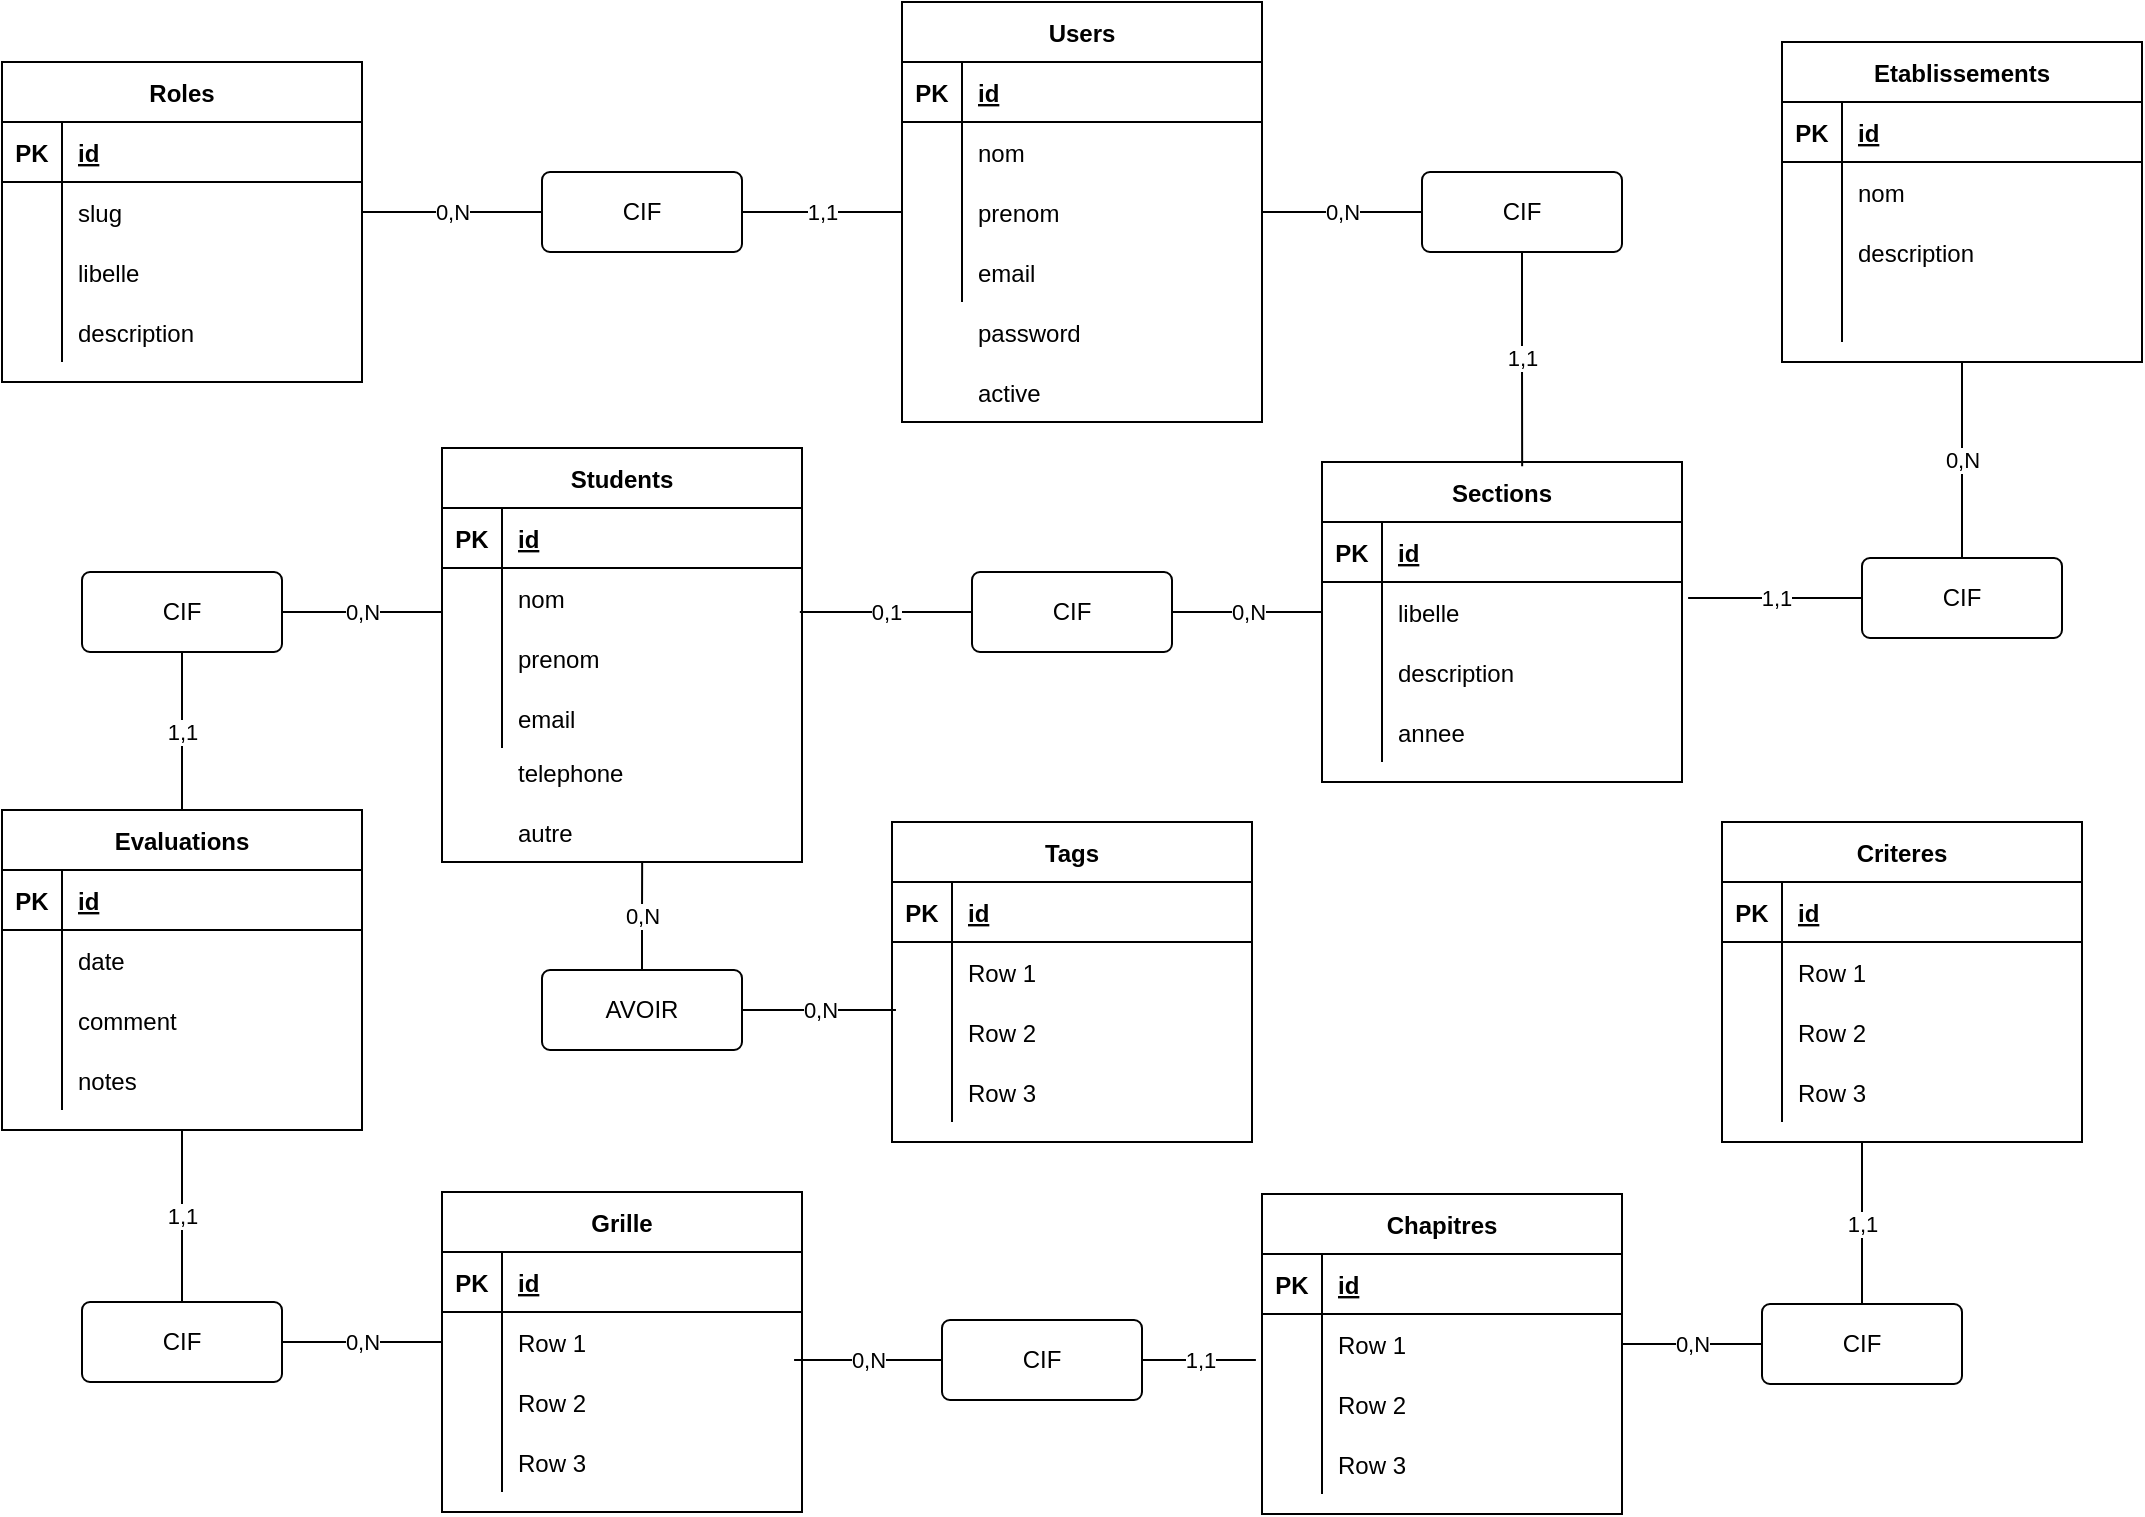 <mxfile version="13.9.9" type="device"><diagram id="VZXlDf0rP4RAofhbPxpR" name="MCD"><mxGraphModel dx="1422" dy="856" grid="1" gridSize="10" guides="1" tooltips="1" connect="1" arrows="1" fold="1" page="1" pageScale="1" pageWidth="1169" pageHeight="827" math="0" shadow="0"><root><mxCell id="0"/><mxCell id="1" parent="0"/><mxCell id="-S5z_x0c9RDS-0AqpOby-1" value="Users" style="shape=table;startSize=30;container=1;collapsible=1;childLayout=tableLayout;fixedRows=1;rowLines=0;fontStyle=1;align=center;resizeLast=1;" parent="1" vertex="1"><mxGeometry x="500" y="10" width="180" height="210" as="geometry"/></mxCell><mxCell id="-S5z_x0c9RDS-0AqpOby-2" value="" style="shape=partialRectangle;collapsible=0;dropTarget=0;pointerEvents=0;fillColor=none;top=0;left=0;bottom=1;right=0;points=[[0,0.5],[1,0.5]];portConstraint=eastwest;" parent="-S5z_x0c9RDS-0AqpOby-1" vertex="1"><mxGeometry y="30" width="180" height="30" as="geometry"/></mxCell><mxCell id="-S5z_x0c9RDS-0AqpOby-3" value="PK" style="shape=partialRectangle;connectable=0;fillColor=none;top=0;left=0;bottom=0;right=0;fontStyle=1;overflow=hidden;" parent="-S5z_x0c9RDS-0AqpOby-2" vertex="1"><mxGeometry width="30" height="30" as="geometry"/></mxCell><mxCell id="-S5z_x0c9RDS-0AqpOby-4" value="id" style="shape=partialRectangle;connectable=0;fillColor=none;top=0;left=0;bottom=0;right=0;align=left;spacingLeft=6;fontStyle=5;overflow=hidden;" parent="-S5z_x0c9RDS-0AqpOby-2" vertex="1"><mxGeometry x="30" width="150" height="30" as="geometry"/></mxCell><mxCell id="-S5z_x0c9RDS-0AqpOby-5" value="" style="shape=partialRectangle;collapsible=0;dropTarget=0;pointerEvents=0;fillColor=none;top=0;left=0;bottom=0;right=0;points=[[0,0.5],[1,0.5]];portConstraint=eastwest;" parent="-S5z_x0c9RDS-0AqpOby-1" vertex="1"><mxGeometry y="60" width="180" height="30" as="geometry"/></mxCell><mxCell id="-S5z_x0c9RDS-0AqpOby-6" value="" style="shape=partialRectangle;connectable=0;fillColor=none;top=0;left=0;bottom=0;right=0;editable=1;overflow=hidden;" parent="-S5z_x0c9RDS-0AqpOby-5" vertex="1"><mxGeometry width="30" height="30" as="geometry"/></mxCell><mxCell id="-S5z_x0c9RDS-0AqpOby-7" value="nom" style="shape=partialRectangle;connectable=0;fillColor=none;top=0;left=0;bottom=0;right=0;align=left;spacingLeft=6;overflow=hidden;" parent="-S5z_x0c9RDS-0AqpOby-5" vertex="1"><mxGeometry x="30" width="150" height="30" as="geometry"/></mxCell><mxCell id="-S5z_x0c9RDS-0AqpOby-8" value="" style="shape=partialRectangle;collapsible=0;dropTarget=0;pointerEvents=0;fillColor=none;top=0;left=0;bottom=0;right=0;points=[[0,0.5],[1,0.5]];portConstraint=eastwest;" parent="-S5z_x0c9RDS-0AqpOby-1" vertex="1"><mxGeometry y="90" width="180" height="30" as="geometry"/></mxCell><mxCell id="-S5z_x0c9RDS-0AqpOby-9" value="" style="shape=partialRectangle;connectable=0;fillColor=none;top=0;left=0;bottom=0;right=0;editable=1;overflow=hidden;" parent="-S5z_x0c9RDS-0AqpOby-8" vertex="1"><mxGeometry width="30" height="30" as="geometry"/></mxCell><mxCell id="-S5z_x0c9RDS-0AqpOby-10" value="prenom" style="shape=partialRectangle;connectable=0;fillColor=none;top=0;left=0;bottom=0;right=0;align=left;spacingLeft=6;overflow=hidden;" parent="-S5z_x0c9RDS-0AqpOby-8" vertex="1"><mxGeometry x="30" width="150" height="30" as="geometry"/></mxCell><mxCell id="-S5z_x0c9RDS-0AqpOby-11" value="" style="shape=partialRectangle;collapsible=0;dropTarget=0;pointerEvents=0;fillColor=none;top=0;left=0;bottom=0;right=0;points=[[0,0.5],[1,0.5]];portConstraint=eastwest;" parent="-S5z_x0c9RDS-0AqpOby-1" vertex="1"><mxGeometry y="120" width="180" height="30" as="geometry"/></mxCell><mxCell id="-S5z_x0c9RDS-0AqpOby-12" value="" style="shape=partialRectangle;connectable=0;fillColor=none;top=0;left=0;bottom=0;right=0;editable=1;overflow=hidden;" parent="-S5z_x0c9RDS-0AqpOby-11" vertex="1"><mxGeometry width="30" height="30" as="geometry"/></mxCell><mxCell id="-S5z_x0c9RDS-0AqpOby-13" value="email" style="shape=partialRectangle;connectable=0;fillColor=none;top=0;left=0;bottom=0;right=0;align=left;spacingLeft=6;overflow=hidden;" parent="-S5z_x0c9RDS-0AqpOby-11" vertex="1"><mxGeometry x="30" width="150" height="30" as="geometry"/></mxCell><mxCell id="-S5z_x0c9RDS-0AqpOby-14" value="" style="shape=partialRectangle;collapsible=0;dropTarget=0;pointerEvents=0;fillColor=none;top=0;left=0;bottom=0;right=0;points=[[0,0.5],[1,0.5]];portConstraint=eastwest;" parent="1" vertex="1"><mxGeometry x="500" y="160" width="180" height="30" as="geometry"/></mxCell><mxCell id="-S5z_x0c9RDS-0AqpOby-15" value="" style="shape=partialRectangle;connectable=0;fillColor=none;top=0;left=0;bottom=0;right=0;editable=1;overflow=hidden;" parent="-S5z_x0c9RDS-0AqpOby-14" vertex="1"><mxGeometry width="30" height="30" as="geometry"/></mxCell><mxCell id="-S5z_x0c9RDS-0AqpOby-16" value="password" style="shape=partialRectangle;connectable=0;fillColor=none;top=0;left=0;bottom=0;right=0;align=left;spacingLeft=6;overflow=hidden;" parent="-S5z_x0c9RDS-0AqpOby-14" vertex="1"><mxGeometry x="30" width="150" height="30" as="geometry"/></mxCell><mxCell id="-S5z_x0c9RDS-0AqpOby-17" value="" style="shape=partialRectangle;collapsible=0;dropTarget=0;pointerEvents=0;fillColor=none;top=0;left=0;bottom=0;right=0;points=[[0,0.5],[1,0.5]];portConstraint=eastwest;" parent="1" vertex="1"><mxGeometry x="500" y="190" width="180" height="30" as="geometry"/></mxCell><mxCell id="-S5z_x0c9RDS-0AqpOby-18" value="" style="shape=partialRectangle;connectable=0;fillColor=none;top=0;left=0;bottom=0;right=0;editable=1;overflow=hidden;" parent="-S5z_x0c9RDS-0AqpOby-17" vertex="1"><mxGeometry width="30" height="30" as="geometry"/></mxCell><mxCell id="-S5z_x0c9RDS-0AqpOby-19" value="active" style="shape=partialRectangle;connectable=0;fillColor=none;top=0;left=0;bottom=0;right=0;align=left;spacingLeft=6;overflow=hidden;" parent="-S5z_x0c9RDS-0AqpOby-17" vertex="1"><mxGeometry x="30" width="150" height="30" as="geometry"/></mxCell><mxCell id="-S5z_x0c9RDS-0AqpOby-20" value="Roles" style="shape=table;startSize=30;container=1;collapsible=1;childLayout=tableLayout;fixedRows=1;rowLines=0;fontStyle=1;align=center;resizeLast=1;" parent="1" vertex="1"><mxGeometry x="50" y="40" width="180" height="160" as="geometry"/></mxCell><mxCell id="-S5z_x0c9RDS-0AqpOby-21" value="" style="shape=partialRectangle;collapsible=0;dropTarget=0;pointerEvents=0;fillColor=none;top=0;left=0;bottom=1;right=0;points=[[0,0.5],[1,0.5]];portConstraint=eastwest;" parent="-S5z_x0c9RDS-0AqpOby-20" vertex="1"><mxGeometry y="30" width="180" height="30" as="geometry"/></mxCell><mxCell id="-S5z_x0c9RDS-0AqpOby-22" value="PK" style="shape=partialRectangle;connectable=0;fillColor=none;top=0;left=0;bottom=0;right=0;fontStyle=1;overflow=hidden;" parent="-S5z_x0c9RDS-0AqpOby-21" vertex="1"><mxGeometry width="30" height="30" as="geometry"/></mxCell><mxCell id="-S5z_x0c9RDS-0AqpOby-23" value="id" style="shape=partialRectangle;connectable=0;fillColor=none;top=0;left=0;bottom=0;right=0;align=left;spacingLeft=6;fontStyle=5;overflow=hidden;" parent="-S5z_x0c9RDS-0AqpOby-21" vertex="1"><mxGeometry x="30" width="150" height="30" as="geometry"/></mxCell><mxCell id="-S5z_x0c9RDS-0AqpOby-24" value="" style="shape=partialRectangle;collapsible=0;dropTarget=0;pointerEvents=0;fillColor=none;top=0;left=0;bottom=0;right=0;points=[[0,0.5],[1,0.5]];portConstraint=eastwest;" parent="-S5z_x0c9RDS-0AqpOby-20" vertex="1"><mxGeometry y="60" width="180" height="30" as="geometry"/></mxCell><mxCell id="-S5z_x0c9RDS-0AqpOby-25" value="" style="shape=partialRectangle;connectable=0;fillColor=none;top=0;left=0;bottom=0;right=0;editable=1;overflow=hidden;" parent="-S5z_x0c9RDS-0AqpOby-24" vertex="1"><mxGeometry width="30" height="30" as="geometry"/></mxCell><mxCell id="-S5z_x0c9RDS-0AqpOby-26" value="slug" style="shape=partialRectangle;connectable=0;fillColor=none;top=0;left=0;bottom=0;right=0;align=left;spacingLeft=6;overflow=hidden;" parent="-S5z_x0c9RDS-0AqpOby-24" vertex="1"><mxGeometry x="30" width="150" height="30" as="geometry"/></mxCell><mxCell id="-S5z_x0c9RDS-0AqpOby-27" value="" style="shape=partialRectangle;collapsible=0;dropTarget=0;pointerEvents=0;fillColor=none;top=0;left=0;bottom=0;right=0;points=[[0,0.5],[1,0.5]];portConstraint=eastwest;" parent="-S5z_x0c9RDS-0AqpOby-20" vertex="1"><mxGeometry y="90" width="180" height="30" as="geometry"/></mxCell><mxCell id="-S5z_x0c9RDS-0AqpOby-28" value="" style="shape=partialRectangle;connectable=0;fillColor=none;top=0;left=0;bottom=0;right=0;editable=1;overflow=hidden;" parent="-S5z_x0c9RDS-0AqpOby-27" vertex="1"><mxGeometry width="30" height="30" as="geometry"/></mxCell><mxCell id="-S5z_x0c9RDS-0AqpOby-29" value="libelle" style="shape=partialRectangle;connectable=0;fillColor=none;top=0;left=0;bottom=0;right=0;align=left;spacingLeft=6;overflow=hidden;" parent="-S5z_x0c9RDS-0AqpOby-27" vertex="1"><mxGeometry x="30" width="150" height="30" as="geometry"/></mxCell><mxCell id="-S5z_x0c9RDS-0AqpOby-30" value="" style="shape=partialRectangle;collapsible=0;dropTarget=0;pointerEvents=0;fillColor=none;top=0;left=0;bottom=0;right=0;points=[[0,0.5],[1,0.5]];portConstraint=eastwest;" parent="-S5z_x0c9RDS-0AqpOby-20" vertex="1"><mxGeometry y="120" width="180" height="30" as="geometry"/></mxCell><mxCell id="-S5z_x0c9RDS-0AqpOby-31" value="" style="shape=partialRectangle;connectable=0;fillColor=none;top=0;left=0;bottom=0;right=0;editable=1;overflow=hidden;" parent="-S5z_x0c9RDS-0AqpOby-30" vertex="1"><mxGeometry width="30" height="30" as="geometry"/></mxCell><mxCell id="-S5z_x0c9RDS-0AqpOby-32" value="description" style="shape=partialRectangle;connectable=0;fillColor=none;top=0;left=0;bottom=0;right=0;align=left;spacingLeft=6;overflow=hidden;" parent="-S5z_x0c9RDS-0AqpOby-30" vertex="1"><mxGeometry x="30" width="150" height="30" as="geometry"/></mxCell><mxCell id="-S5z_x0c9RDS-0AqpOby-38" value="Etablissements" style="shape=table;startSize=30;container=1;collapsible=1;childLayout=tableLayout;fixedRows=1;rowLines=0;fontStyle=1;align=center;resizeLast=1;" parent="1" vertex="1"><mxGeometry x="940" y="30" width="180" height="160" as="geometry"/></mxCell><mxCell id="-S5z_x0c9RDS-0AqpOby-39" value="" style="shape=partialRectangle;collapsible=0;dropTarget=0;pointerEvents=0;fillColor=none;top=0;left=0;bottom=1;right=0;points=[[0,0.5],[1,0.5]];portConstraint=eastwest;" parent="-S5z_x0c9RDS-0AqpOby-38" vertex="1"><mxGeometry y="30" width="180" height="30" as="geometry"/></mxCell><mxCell id="-S5z_x0c9RDS-0AqpOby-40" value="PK" style="shape=partialRectangle;connectable=0;fillColor=none;top=0;left=0;bottom=0;right=0;fontStyle=1;overflow=hidden;" parent="-S5z_x0c9RDS-0AqpOby-39" vertex="1"><mxGeometry width="30" height="30" as="geometry"/></mxCell><mxCell id="-S5z_x0c9RDS-0AqpOby-41" value="id" style="shape=partialRectangle;connectable=0;fillColor=none;top=0;left=0;bottom=0;right=0;align=left;spacingLeft=6;fontStyle=5;overflow=hidden;" parent="-S5z_x0c9RDS-0AqpOby-39" vertex="1"><mxGeometry x="30" width="150" height="30" as="geometry"/></mxCell><mxCell id="-S5z_x0c9RDS-0AqpOby-42" value="" style="shape=partialRectangle;collapsible=0;dropTarget=0;pointerEvents=0;fillColor=none;top=0;left=0;bottom=0;right=0;points=[[0,0.5],[1,0.5]];portConstraint=eastwest;" parent="-S5z_x0c9RDS-0AqpOby-38" vertex="1"><mxGeometry y="60" width="180" height="30" as="geometry"/></mxCell><mxCell id="-S5z_x0c9RDS-0AqpOby-43" value="" style="shape=partialRectangle;connectable=0;fillColor=none;top=0;left=0;bottom=0;right=0;editable=1;overflow=hidden;" parent="-S5z_x0c9RDS-0AqpOby-42" vertex="1"><mxGeometry width="30" height="30" as="geometry"/></mxCell><mxCell id="-S5z_x0c9RDS-0AqpOby-44" value="nom" style="shape=partialRectangle;connectable=0;fillColor=none;top=0;left=0;bottom=0;right=0;align=left;spacingLeft=6;overflow=hidden;" parent="-S5z_x0c9RDS-0AqpOby-42" vertex="1"><mxGeometry x="30" width="150" height="30" as="geometry"/></mxCell><mxCell id="-S5z_x0c9RDS-0AqpOby-45" value="" style="shape=partialRectangle;collapsible=0;dropTarget=0;pointerEvents=0;fillColor=none;top=0;left=0;bottom=0;right=0;points=[[0,0.5],[1,0.5]];portConstraint=eastwest;" parent="-S5z_x0c9RDS-0AqpOby-38" vertex="1"><mxGeometry y="90" width="180" height="30" as="geometry"/></mxCell><mxCell id="-S5z_x0c9RDS-0AqpOby-46" value="" style="shape=partialRectangle;connectable=0;fillColor=none;top=0;left=0;bottom=0;right=0;editable=1;overflow=hidden;" parent="-S5z_x0c9RDS-0AqpOby-45" vertex="1"><mxGeometry width="30" height="30" as="geometry"/></mxCell><mxCell id="-S5z_x0c9RDS-0AqpOby-47" value="description" style="shape=partialRectangle;connectable=0;fillColor=none;top=0;left=0;bottom=0;right=0;align=left;spacingLeft=6;overflow=hidden;" parent="-S5z_x0c9RDS-0AqpOby-45" vertex="1"><mxGeometry x="30" width="150" height="30" as="geometry"/></mxCell><mxCell id="-S5z_x0c9RDS-0AqpOby-48" value="" style="shape=partialRectangle;collapsible=0;dropTarget=0;pointerEvents=0;fillColor=none;top=0;left=0;bottom=0;right=0;points=[[0,0.5],[1,0.5]];portConstraint=eastwest;" parent="-S5z_x0c9RDS-0AqpOby-38" vertex="1"><mxGeometry y="120" width="180" height="30" as="geometry"/></mxCell><mxCell id="-S5z_x0c9RDS-0AqpOby-49" value="" style="shape=partialRectangle;connectable=0;fillColor=none;top=0;left=0;bottom=0;right=0;editable=1;overflow=hidden;" parent="-S5z_x0c9RDS-0AqpOby-48" vertex="1"><mxGeometry width="30" height="30" as="geometry"/></mxCell><mxCell id="-S5z_x0c9RDS-0AqpOby-50" value="" style="shape=partialRectangle;connectable=0;fillColor=none;top=0;left=0;bottom=0;right=0;align=left;spacingLeft=6;overflow=hidden;" parent="-S5z_x0c9RDS-0AqpOby-48" vertex="1"><mxGeometry x="30" width="150" height="30" as="geometry"/></mxCell><mxCell id="-S5z_x0c9RDS-0AqpOby-54" value="Sections" style="shape=table;startSize=30;container=1;collapsible=1;childLayout=tableLayout;fixedRows=1;rowLines=0;fontStyle=1;align=center;resizeLast=1;" parent="1" vertex="1"><mxGeometry x="710" y="240" width="180" height="160" as="geometry"/></mxCell><mxCell id="-S5z_x0c9RDS-0AqpOby-55" value="" style="shape=partialRectangle;collapsible=0;dropTarget=0;pointerEvents=0;fillColor=none;top=0;left=0;bottom=1;right=0;points=[[0,0.5],[1,0.5]];portConstraint=eastwest;" parent="-S5z_x0c9RDS-0AqpOby-54" vertex="1"><mxGeometry y="30" width="180" height="30" as="geometry"/></mxCell><mxCell id="-S5z_x0c9RDS-0AqpOby-56" value="PK" style="shape=partialRectangle;connectable=0;fillColor=none;top=0;left=0;bottom=0;right=0;fontStyle=1;overflow=hidden;" parent="-S5z_x0c9RDS-0AqpOby-55" vertex="1"><mxGeometry width="30" height="30" as="geometry"/></mxCell><mxCell id="-S5z_x0c9RDS-0AqpOby-57" value="id" style="shape=partialRectangle;connectable=0;fillColor=none;top=0;left=0;bottom=0;right=0;align=left;spacingLeft=6;fontStyle=5;overflow=hidden;" parent="-S5z_x0c9RDS-0AqpOby-55" vertex="1"><mxGeometry x="30" width="150" height="30" as="geometry"/></mxCell><mxCell id="-S5z_x0c9RDS-0AqpOby-58" value="" style="shape=partialRectangle;collapsible=0;dropTarget=0;pointerEvents=0;fillColor=none;top=0;left=0;bottom=0;right=0;points=[[0,0.5],[1,0.5]];portConstraint=eastwest;" parent="-S5z_x0c9RDS-0AqpOby-54" vertex="1"><mxGeometry y="60" width="180" height="30" as="geometry"/></mxCell><mxCell id="-S5z_x0c9RDS-0AqpOby-59" value="" style="shape=partialRectangle;connectable=0;fillColor=none;top=0;left=0;bottom=0;right=0;editable=1;overflow=hidden;" parent="-S5z_x0c9RDS-0AqpOby-58" vertex="1"><mxGeometry width="30" height="30" as="geometry"/></mxCell><mxCell id="-S5z_x0c9RDS-0AqpOby-60" value="libelle" style="shape=partialRectangle;connectable=0;fillColor=none;top=0;left=0;bottom=0;right=0;align=left;spacingLeft=6;overflow=hidden;" parent="-S5z_x0c9RDS-0AqpOby-58" vertex="1"><mxGeometry x="30" width="150" height="30" as="geometry"/></mxCell><mxCell id="-S5z_x0c9RDS-0AqpOby-61" value="" style="shape=partialRectangle;collapsible=0;dropTarget=0;pointerEvents=0;fillColor=none;top=0;left=0;bottom=0;right=0;points=[[0,0.5],[1,0.5]];portConstraint=eastwest;" parent="-S5z_x0c9RDS-0AqpOby-54" vertex="1"><mxGeometry y="90" width="180" height="30" as="geometry"/></mxCell><mxCell id="-S5z_x0c9RDS-0AqpOby-62" value="" style="shape=partialRectangle;connectable=0;fillColor=none;top=0;left=0;bottom=0;right=0;editable=1;overflow=hidden;" parent="-S5z_x0c9RDS-0AqpOby-61" vertex="1"><mxGeometry width="30" height="30" as="geometry"/></mxCell><mxCell id="-S5z_x0c9RDS-0AqpOby-63" value="description" style="shape=partialRectangle;connectable=0;fillColor=none;top=0;left=0;bottom=0;right=0;align=left;spacingLeft=6;overflow=hidden;" parent="-S5z_x0c9RDS-0AqpOby-61" vertex="1"><mxGeometry x="30" width="150" height="30" as="geometry"/></mxCell><mxCell id="-S5z_x0c9RDS-0AqpOby-64" value="" style="shape=partialRectangle;collapsible=0;dropTarget=0;pointerEvents=0;fillColor=none;top=0;left=0;bottom=0;right=0;points=[[0,0.5],[1,0.5]];portConstraint=eastwest;" parent="-S5z_x0c9RDS-0AqpOby-54" vertex="1"><mxGeometry y="120" width="180" height="30" as="geometry"/></mxCell><mxCell id="-S5z_x0c9RDS-0AqpOby-65" value="" style="shape=partialRectangle;connectable=0;fillColor=none;top=0;left=0;bottom=0;right=0;editable=1;overflow=hidden;" parent="-S5z_x0c9RDS-0AqpOby-64" vertex="1"><mxGeometry width="30" height="30" as="geometry"/></mxCell><mxCell id="-S5z_x0c9RDS-0AqpOby-66" value="annee" style="shape=partialRectangle;connectable=0;fillColor=none;top=0;left=0;bottom=0;right=0;align=left;spacingLeft=6;overflow=hidden;" parent="-S5z_x0c9RDS-0AqpOby-64" vertex="1"><mxGeometry x="30" width="150" height="30" as="geometry"/></mxCell><mxCell id="-S5z_x0c9RDS-0AqpOby-72" value="0,N" style="edgeStyle=orthogonalEdgeStyle;rounded=0;orthogonalLoop=1;jettySize=auto;html=1;entryX=0;entryY=0.5;entryDx=0;entryDy=0;endArrow=none;endFill=0;" parent="1" source="-S5z_x0c9RDS-0AqpOby-71" target="-S5z_x0c9RDS-0AqpOby-58" edge="1"><mxGeometry relative="1" as="geometry"/></mxCell><mxCell id="-S5z_x0c9RDS-0AqpOby-86" value="0,1" style="edgeStyle=orthogonalEdgeStyle;rounded=0;orthogonalLoop=1;jettySize=auto;html=1;entryX=0.994;entryY=0.733;entryDx=0;entryDy=0;entryPerimeter=0;endArrow=none;endFill=0;" parent="1" source="-S5z_x0c9RDS-0AqpOby-71" target="-S5z_x0c9RDS-0AqpOby-77" edge="1"><mxGeometry relative="1" as="geometry"/></mxCell><mxCell id="-S5z_x0c9RDS-0AqpOby-71" value="CIF" style="rounded=1;arcSize=10;whiteSpace=wrap;html=1;align=center;" parent="1" vertex="1"><mxGeometry x="535" y="295" width="100" height="40" as="geometry"/></mxCell><mxCell id="-S5z_x0c9RDS-0AqpOby-73" value="Students" style="shape=table;startSize=30;container=1;collapsible=1;childLayout=tableLayout;fixedRows=1;rowLines=0;fontStyle=1;align=center;resizeLast=1;" parent="1" vertex="1"><mxGeometry x="270" y="233" width="180" height="207" as="geometry"/></mxCell><mxCell id="-S5z_x0c9RDS-0AqpOby-74" value="" style="shape=partialRectangle;collapsible=0;dropTarget=0;pointerEvents=0;fillColor=none;top=0;left=0;bottom=1;right=0;points=[[0,0.5],[1,0.5]];portConstraint=eastwest;" parent="-S5z_x0c9RDS-0AqpOby-73" vertex="1"><mxGeometry y="30" width="180" height="30" as="geometry"/></mxCell><mxCell id="-S5z_x0c9RDS-0AqpOby-75" value="PK" style="shape=partialRectangle;connectable=0;fillColor=none;top=0;left=0;bottom=0;right=0;fontStyle=1;overflow=hidden;" parent="-S5z_x0c9RDS-0AqpOby-74" vertex="1"><mxGeometry width="30" height="30" as="geometry"/></mxCell><mxCell id="-S5z_x0c9RDS-0AqpOby-76" value="id" style="shape=partialRectangle;connectable=0;fillColor=none;top=0;left=0;bottom=0;right=0;align=left;spacingLeft=6;fontStyle=5;overflow=hidden;" parent="-S5z_x0c9RDS-0AqpOby-74" vertex="1"><mxGeometry x="30" width="150" height="30" as="geometry"/></mxCell><mxCell id="-S5z_x0c9RDS-0AqpOby-77" value="" style="shape=partialRectangle;collapsible=0;dropTarget=0;pointerEvents=0;fillColor=none;top=0;left=0;bottom=0;right=0;points=[[0,0.5],[1,0.5]];portConstraint=eastwest;" parent="-S5z_x0c9RDS-0AqpOby-73" vertex="1"><mxGeometry y="60" width="180" height="30" as="geometry"/></mxCell><mxCell id="-S5z_x0c9RDS-0AqpOby-78" value="" style="shape=partialRectangle;connectable=0;fillColor=none;top=0;left=0;bottom=0;right=0;editable=1;overflow=hidden;" parent="-S5z_x0c9RDS-0AqpOby-77" vertex="1"><mxGeometry width="30" height="30" as="geometry"/></mxCell><mxCell id="-S5z_x0c9RDS-0AqpOby-79" value="nom" style="shape=partialRectangle;connectable=0;fillColor=none;top=0;left=0;bottom=0;right=0;align=left;spacingLeft=6;overflow=hidden;" parent="-S5z_x0c9RDS-0AqpOby-77" vertex="1"><mxGeometry x="30" width="150" height="30" as="geometry"/></mxCell><mxCell id="-S5z_x0c9RDS-0AqpOby-80" value="" style="shape=partialRectangle;collapsible=0;dropTarget=0;pointerEvents=0;fillColor=none;top=0;left=0;bottom=0;right=0;points=[[0,0.5],[1,0.5]];portConstraint=eastwest;" parent="-S5z_x0c9RDS-0AqpOby-73" vertex="1"><mxGeometry y="90" width="180" height="30" as="geometry"/></mxCell><mxCell id="-S5z_x0c9RDS-0AqpOby-81" value="" style="shape=partialRectangle;connectable=0;fillColor=none;top=0;left=0;bottom=0;right=0;editable=1;overflow=hidden;" parent="-S5z_x0c9RDS-0AqpOby-80" vertex="1"><mxGeometry width="30" height="30" as="geometry"/></mxCell><mxCell id="-S5z_x0c9RDS-0AqpOby-82" value="prenom" style="shape=partialRectangle;connectable=0;fillColor=none;top=0;left=0;bottom=0;right=0;align=left;spacingLeft=6;overflow=hidden;" parent="-S5z_x0c9RDS-0AqpOby-80" vertex="1"><mxGeometry x="30" width="150" height="30" as="geometry"/></mxCell><mxCell id="-S5z_x0c9RDS-0AqpOby-83" value="" style="shape=partialRectangle;collapsible=0;dropTarget=0;pointerEvents=0;fillColor=none;top=0;left=0;bottom=0;right=0;points=[[0,0.5],[1,0.5]];portConstraint=eastwest;" parent="-S5z_x0c9RDS-0AqpOby-73" vertex="1"><mxGeometry y="120" width="180" height="30" as="geometry"/></mxCell><mxCell id="-S5z_x0c9RDS-0AqpOby-84" value="" style="shape=partialRectangle;connectable=0;fillColor=none;top=0;left=0;bottom=0;right=0;editable=1;overflow=hidden;" parent="-S5z_x0c9RDS-0AqpOby-83" vertex="1"><mxGeometry width="30" height="30" as="geometry"/></mxCell><mxCell id="-S5z_x0c9RDS-0AqpOby-85" value="email" style="shape=partialRectangle;connectable=0;fillColor=none;top=0;left=0;bottom=0;right=0;align=left;spacingLeft=6;overflow=hidden;" parent="-S5z_x0c9RDS-0AqpOby-83" vertex="1"><mxGeometry x="30" width="150" height="30" as="geometry"/></mxCell><mxCell id="-S5z_x0c9RDS-0AqpOby-87" value="" style="shape=partialRectangle;collapsible=0;dropTarget=0;pointerEvents=0;fillColor=none;top=0;left=0;bottom=0;right=0;points=[[0,0.5],[1,0.5]];portConstraint=eastwest;" parent="1" vertex="1"><mxGeometry x="270" y="380" width="180" height="30" as="geometry"/></mxCell><mxCell id="-S5z_x0c9RDS-0AqpOby-88" value="" style="shape=partialRectangle;connectable=0;fillColor=none;top=0;left=0;bottom=0;right=0;editable=1;overflow=hidden;" parent="-S5z_x0c9RDS-0AqpOby-87" vertex="1"><mxGeometry width="30" height="30" as="geometry"/></mxCell><mxCell id="-S5z_x0c9RDS-0AqpOby-89" value="telephone" style="shape=partialRectangle;connectable=0;fillColor=none;top=0;left=0;bottom=0;right=0;align=left;spacingLeft=6;overflow=hidden;" parent="-S5z_x0c9RDS-0AqpOby-87" vertex="1"><mxGeometry x="30" width="150" height="30" as="geometry"/></mxCell><mxCell id="-S5z_x0c9RDS-0AqpOby-90" value="" style="shape=partialRectangle;collapsible=0;dropTarget=0;pointerEvents=0;fillColor=none;top=0;left=0;bottom=0;right=0;points=[[0,0.5],[1,0.5]];portConstraint=eastwest;" parent="1" vertex="1"><mxGeometry x="270" y="410" width="180" height="30" as="geometry"/></mxCell><mxCell id="-S5z_x0c9RDS-0AqpOby-91" value="" style="shape=partialRectangle;connectable=0;fillColor=none;top=0;left=0;bottom=0;right=0;editable=1;overflow=hidden;" parent="-S5z_x0c9RDS-0AqpOby-90" vertex="1"><mxGeometry width="30" height="30" as="geometry"/></mxCell><mxCell id="-S5z_x0c9RDS-0AqpOby-92" value="autre" style="shape=partialRectangle;connectable=0;fillColor=none;top=0;left=0;bottom=0;right=0;align=left;spacingLeft=6;overflow=hidden;" parent="-S5z_x0c9RDS-0AqpOby-90" vertex="1"><mxGeometry x="30" width="150" height="30" as="geometry"/></mxCell><mxCell id="-S5z_x0c9RDS-0AqpOby-107" value="0,N" style="edgeStyle=orthogonalEdgeStyle;rounded=0;orthogonalLoop=1;jettySize=auto;html=1;entryX=0;entryY=-0.267;entryDx=0;entryDy=0;entryPerimeter=0;endArrow=none;endFill=0;" parent="1" source="-S5z_x0c9RDS-0AqpOby-93" target="-S5z_x0c9RDS-0AqpOby-80" edge="1"><mxGeometry relative="1" as="geometry"/></mxCell><mxCell id="-S5z_x0c9RDS-0AqpOby-108" value="1,1" style="edgeStyle=orthogonalEdgeStyle;rounded=0;orthogonalLoop=1;jettySize=auto;html=1;entryX=0.5;entryY=0;entryDx=0;entryDy=0;endArrow=none;endFill=0;" parent="1" source="-S5z_x0c9RDS-0AqpOby-93" target="-S5z_x0c9RDS-0AqpOby-94" edge="1"><mxGeometry relative="1" as="geometry"/></mxCell><mxCell id="-S5z_x0c9RDS-0AqpOby-93" value="CIF" style="rounded=1;arcSize=10;whiteSpace=wrap;html=1;align=center;" parent="1" vertex="1"><mxGeometry x="90" y="295" width="100" height="40" as="geometry"/></mxCell><mxCell id="-S5z_x0c9RDS-0AqpOby-94" value="Evaluations" style="shape=table;startSize=30;container=1;collapsible=1;childLayout=tableLayout;fixedRows=1;rowLines=0;fontStyle=1;align=center;resizeLast=1;" parent="1" vertex="1"><mxGeometry x="50" y="414" width="180" height="160" as="geometry"/></mxCell><mxCell id="-S5z_x0c9RDS-0AqpOby-95" value="" style="shape=partialRectangle;collapsible=0;dropTarget=0;pointerEvents=0;fillColor=none;top=0;left=0;bottom=1;right=0;points=[[0,0.5],[1,0.5]];portConstraint=eastwest;" parent="-S5z_x0c9RDS-0AqpOby-94" vertex="1"><mxGeometry y="30" width="180" height="30" as="geometry"/></mxCell><mxCell id="-S5z_x0c9RDS-0AqpOby-96" value="PK" style="shape=partialRectangle;connectable=0;fillColor=none;top=0;left=0;bottom=0;right=0;fontStyle=1;overflow=hidden;" parent="-S5z_x0c9RDS-0AqpOby-95" vertex="1"><mxGeometry width="30" height="30" as="geometry"/></mxCell><mxCell id="-S5z_x0c9RDS-0AqpOby-97" value="id" style="shape=partialRectangle;connectable=0;fillColor=none;top=0;left=0;bottom=0;right=0;align=left;spacingLeft=6;fontStyle=5;overflow=hidden;" parent="-S5z_x0c9RDS-0AqpOby-95" vertex="1"><mxGeometry x="30" width="150" height="30" as="geometry"/></mxCell><mxCell id="-S5z_x0c9RDS-0AqpOby-98" value="" style="shape=partialRectangle;collapsible=0;dropTarget=0;pointerEvents=0;fillColor=none;top=0;left=0;bottom=0;right=0;points=[[0,0.5],[1,0.5]];portConstraint=eastwest;" parent="-S5z_x0c9RDS-0AqpOby-94" vertex="1"><mxGeometry y="60" width="180" height="30" as="geometry"/></mxCell><mxCell id="-S5z_x0c9RDS-0AqpOby-99" value="" style="shape=partialRectangle;connectable=0;fillColor=none;top=0;left=0;bottom=0;right=0;editable=1;overflow=hidden;" parent="-S5z_x0c9RDS-0AqpOby-98" vertex="1"><mxGeometry width="30" height="30" as="geometry"/></mxCell><mxCell id="-S5z_x0c9RDS-0AqpOby-100" value="date" style="shape=partialRectangle;connectable=0;fillColor=none;top=0;left=0;bottom=0;right=0;align=left;spacingLeft=6;overflow=hidden;" parent="-S5z_x0c9RDS-0AqpOby-98" vertex="1"><mxGeometry x="30" width="150" height="30" as="geometry"/></mxCell><mxCell id="-S5z_x0c9RDS-0AqpOby-101" value="" style="shape=partialRectangle;collapsible=0;dropTarget=0;pointerEvents=0;fillColor=none;top=0;left=0;bottom=0;right=0;points=[[0,0.5],[1,0.5]];portConstraint=eastwest;" parent="-S5z_x0c9RDS-0AqpOby-94" vertex="1"><mxGeometry y="90" width="180" height="30" as="geometry"/></mxCell><mxCell id="-S5z_x0c9RDS-0AqpOby-102" value="" style="shape=partialRectangle;connectable=0;fillColor=none;top=0;left=0;bottom=0;right=0;editable=1;overflow=hidden;" parent="-S5z_x0c9RDS-0AqpOby-101" vertex="1"><mxGeometry width="30" height="30" as="geometry"/></mxCell><mxCell id="-S5z_x0c9RDS-0AqpOby-103" value="comment" style="shape=partialRectangle;connectable=0;fillColor=none;top=0;left=0;bottom=0;right=0;align=left;spacingLeft=6;overflow=hidden;" parent="-S5z_x0c9RDS-0AqpOby-101" vertex="1"><mxGeometry x="30" width="150" height="30" as="geometry"/></mxCell><mxCell id="-S5z_x0c9RDS-0AqpOby-104" value="" style="shape=partialRectangle;collapsible=0;dropTarget=0;pointerEvents=0;fillColor=none;top=0;left=0;bottom=0;right=0;points=[[0,0.5],[1,0.5]];portConstraint=eastwest;" parent="-S5z_x0c9RDS-0AqpOby-94" vertex="1"><mxGeometry y="120" width="180" height="30" as="geometry"/></mxCell><mxCell id="-S5z_x0c9RDS-0AqpOby-105" value="" style="shape=partialRectangle;connectable=0;fillColor=none;top=0;left=0;bottom=0;right=0;editable=1;overflow=hidden;" parent="-S5z_x0c9RDS-0AqpOby-104" vertex="1"><mxGeometry width="30" height="30" as="geometry"/></mxCell><mxCell id="-S5z_x0c9RDS-0AqpOby-106" value="notes" style="shape=partialRectangle;connectable=0;fillColor=none;top=0;left=0;bottom=0;right=0;align=left;spacingLeft=6;overflow=hidden;" parent="-S5z_x0c9RDS-0AqpOby-104" vertex="1"><mxGeometry x="30" width="150" height="30" as="geometry"/></mxCell><mxCell id="-S5z_x0c9RDS-0AqpOby-123" value="1,1" style="edgeStyle=orthogonalEdgeStyle;rounded=0;orthogonalLoop=1;jettySize=auto;html=1;entryX=0.5;entryY=1;entryDx=0;entryDy=0;endArrow=none;endFill=0;" parent="1" source="-S5z_x0c9RDS-0AqpOby-109" target="-S5z_x0c9RDS-0AqpOby-94" edge="1"><mxGeometry relative="1" as="geometry"/></mxCell><mxCell id="-S5z_x0c9RDS-0AqpOby-124" value="0,N" style="edgeStyle=orthogonalEdgeStyle;rounded=0;orthogonalLoop=1;jettySize=auto;html=1;entryX=0;entryY=0.5;entryDx=0;entryDy=0;endArrow=none;endFill=0;" parent="1" source="-S5z_x0c9RDS-0AqpOby-109" target="-S5z_x0c9RDS-0AqpOby-114" edge="1"><mxGeometry relative="1" as="geometry"/></mxCell><mxCell id="-S5z_x0c9RDS-0AqpOby-109" value="CIF" style="rounded=1;arcSize=10;whiteSpace=wrap;html=1;align=center;" parent="1" vertex="1"><mxGeometry x="90" y="660" width="100" height="40" as="geometry"/></mxCell><mxCell id="-S5z_x0c9RDS-0AqpOby-110" value="Grille" style="shape=table;startSize=30;container=1;collapsible=1;childLayout=tableLayout;fixedRows=1;rowLines=0;fontStyle=1;align=center;resizeLast=1;" parent="1" vertex="1"><mxGeometry x="270" y="605" width="180" height="160" as="geometry"/></mxCell><mxCell id="-S5z_x0c9RDS-0AqpOby-111" value="" style="shape=partialRectangle;collapsible=0;dropTarget=0;pointerEvents=0;fillColor=none;top=0;left=0;bottom=1;right=0;points=[[0,0.5],[1,0.5]];portConstraint=eastwest;" parent="-S5z_x0c9RDS-0AqpOby-110" vertex="1"><mxGeometry y="30" width="180" height="30" as="geometry"/></mxCell><mxCell id="-S5z_x0c9RDS-0AqpOby-112" value="PK" style="shape=partialRectangle;connectable=0;fillColor=none;top=0;left=0;bottom=0;right=0;fontStyle=1;overflow=hidden;" parent="-S5z_x0c9RDS-0AqpOby-111" vertex="1"><mxGeometry width="30" height="30" as="geometry"/></mxCell><mxCell id="-S5z_x0c9RDS-0AqpOby-113" value="id" style="shape=partialRectangle;connectable=0;fillColor=none;top=0;left=0;bottom=0;right=0;align=left;spacingLeft=6;fontStyle=5;overflow=hidden;" parent="-S5z_x0c9RDS-0AqpOby-111" vertex="1"><mxGeometry x="30" width="150" height="30" as="geometry"/></mxCell><mxCell id="-S5z_x0c9RDS-0AqpOby-114" value="" style="shape=partialRectangle;collapsible=0;dropTarget=0;pointerEvents=0;fillColor=none;top=0;left=0;bottom=0;right=0;points=[[0,0.5],[1,0.5]];portConstraint=eastwest;" parent="-S5z_x0c9RDS-0AqpOby-110" vertex="1"><mxGeometry y="60" width="180" height="30" as="geometry"/></mxCell><mxCell id="-S5z_x0c9RDS-0AqpOby-115" value="" style="shape=partialRectangle;connectable=0;fillColor=none;top=0;left=0;bottom=0;right=0;editable=1;overflow=hidden;" parent="-S5z_x0c9RDS-0AqpOby-114" vertex="1"><mxGeometry width="30" height="30" as="geometry"/></mxCell><mxCell id="-S5z_x0c9RDS-0AqpOby-116" value="Row 1" style="shape=partialRectangle;connectable=0;fillColor=none;top=0;left=0;bottom=0;right=0;align=left;spacingLeft=6;overflow=hidden;" parent="-S5z_x0c9RDS-0AqpOby-114" vertex="1"><mxGeometry x="30" width="150" height="30" as="geometry"/></mxCell><mxCell id="-S5z_x0c9RDS-0AqpOby-117" value="" style="shape=partialRectangle;collapsible=0;dropTarget=0;pointerEvents=0;fillColor=none;top=0;left=0;bottom=0;right=0;points=[[0,0.5],[1,0.5]];portConstraint=eastwest;" parent="-S5z_x0c9RDS-0AqpOby-110" vertex="1"><mxGeometry y="90" width="180" height="30" as="geometry"/></mxCell><mxCell id="-S5z_x0c9RDS-0AqpOby-118" value="" style="shape=partialRectangle;connectable=0;fillColor=none;top=0;left=0;bottom=0;right=0;editable=1;overflow=hidden;" parent="-S5z_x0c9RDS-0AqpOby-117" vertex="1"><mxGeometry width="30" height="30" as="geometry"/></mxCell><mxCell id="-S5z_x0c9RDS-0AqpOby-119" value="Row 2" style="shape=partialRectangle;connectable=0;fillColor=none;top=0;left=0;bottom=0;right=0;align=left;spacingLeft=6;overflow=hidden;" parent="-S5z_x0c9RDS-0AqpOby-117" vertex="1"><mxGeometry x="30" width="150" height="30" as="geometry"/></mxCell><mxCell id="-S5z_x0c9RDS-0AqpOby-120" value="" style="shape=partialRectangle;collapsible=0;dropTarget=0;pointerEvents=0;fillColor=none;top=0;left=0;bottom=0;right=0;points=[[0,0.5],[1,0.5]];portConstraint=eastwest;" parent="-S5z_x0c9RDS-0AqpOby-110" vertex="1"><mxGeometry y="120" width="180" height="30" as="geometry"/></mxCell><mxCell id="-S5z_x0c9RDS-0AqpOby-121" value="" style="shape=partialRectangle;connectable=0;fillColor=none;top=0;left=0;bottom=0;right=0;editable=1;overflow=hidden;" parent="-S5z_x0c9RDS-0AqpOby-120" vertex="1"><mxGeometry width="30" height="30" as="geometry"/></mxCell><mxCell id="-S5z_x0c9RDS-0AqpOby-122" value="Row 3" style="shape=partialRectangle;connectable=0;fillColor=none;top=0;left=0;bottom=0;right=0;align=left;spacingLeft=6;overflow=hidden;" parent="-S5z_x0c9RDS-0AqpOby-120" vertex="1"><mxGeometry x="30" width="150" height="30" as="geometry"/></mxCell><mxCell id="-S5z_x0c9RDS-0AqpOby-127" value="0,N" style="edgeStyle=orthogonalEdgeStyle;rounded=0;orthogonalLoop=1;jettySize=auto;html=1;entryX=0.5;entryY=1;entryDx=0;entryDy=0;endArrow=none;endFill=0;" parent="1" source="-S5z_x0c9RDS-0AqpOby-126" target="-S5z_x0c9RDS-0AqpOby-38" edge="1"><mxGeometry relative="1" as="geometry"/></mxCell><mxCell id="-S5z_x0c9RDS-0AqpOby-128" value="1,1" style="edgeStyle=orthogonalEdgeStyle;rounded=0;orthogonalLoop=1;jettySize=auto;html=1;entryX=1.017;entryY=0.267;entryDx=0;entryDy=0;entryPerimeter=0;endArrow=none;endFill=0;" parent="1" source="-S5z_x0c9RDS-0AqpOby-126" target="-S5z_x0c9RDS-0AqpOby-58" edge="1"><mxGeometry relative="1" as="geometry"/></mxCell><mxCell id="-S5z_x0c9RDS-0AqpOby-126" value="CIF" style="rounded=1;arcSize=10;whiteSpace=wrap;html=1;align=center;" parent="1" vertex="1"><mxGeometry x="980" y="288" width="100" height="40" as="geometry"/></mxCell><mxCell id="-S5z_x0c9RDS-0AqpOby-130" value="0,N" style="edgeStyle=orthogonalEdgeStyle;rounded=0;orthogonalLoop=1;jettySize=auto;html=1;entryX=1;entryY=0.5;entryDx=0;entryDy=0;endArrow=none;endFill=0;" parent="1" source="-S5z_x0c9RDS-0AqpOby-129" target="-S5z_x0c9RDS-0AqpOby-8" edge="1"><mxGeometry relative="1" as="geometry"/></mxCell><mxCell id="-S5z_x0c9RDS-0AqpOby-131" value="1,1" style="edgeStyle=orthogonalEdgeStyle;rounded=0;orthogonalLoop=1;jettySize=auto;html=1;entryX=0.556;entryY=0.013;entryDx=0;entryDy=0;entryPerimeter=0;endArrow=none;endFill=0;" parent="1" source="-S5z_x0c9RDS-0AqpOby-129" target="-S5z_x0c9RDS-0AqpOby-54" edge="1"><mxGeometry relative="1" as="geometry"/></mxCell><mxCell id="-S5z_x0c9RDS-0AqpOby-129" value="CIF" style="rounded=1;arcSize=10;whiteSpace=wrap;html=1;align=center;" parent="1" vertex="1"><mxGeometry x="760" y="95" width="100" height="40" as="geometry"/></mxCell><mxCell id="-S5z_x0c9RDS-0AqpOby-134" value="0,N" style="edgeStyle=orthogonalEdgeStyle;rounded=0;orthogonalLoop=1;jettySize=auto;html=1;entryX=1;entryY=0.5;entryDx=0;entryDy=0;endArrow=none;endFill=0;" parent="1" source="-S5z_x0c9RDS-0AqpOby-132" target="-S5z_x0c9RDS-0AqpOby-24" edge="1"><mxGeometry relative="1" as="geometry"/></mxCell><mxCell id="-S5z_x0c9RDS-0AqpOby-135" value="1,1" style="edgeStyle=orthogonalEdgeStyle;rounded=0;orthogonalLoop=1;jettySize=auto;html=1;entryX=0;entryY=0.5;entryDx=0;entryDy=0;endArrow=none;endFill=0;" parent="1" source="-S5z_x0c9RDS-0AqpOby-132" target="-S5z_x0c9RDS-0AqpOby-8" edge="1"><mxGeometry relative="1" as="geometry"/></mxCell><mxCell id="-S5z_x0c9RDS-0AqpOby-132" value="CIF" style="rounded=1;arcSize=10;whiteSpace=wrap;html=1;align=center;" parent="1" vertex="1"><mxGeometry x="320" y="95" width="100" height="40" as="geometry"/></mxCell><mxCell id="-S5z_x0c9RDS-0AqpOby-163" value="0,N" style="edgeStyle=orthogonalEdgeStyle;rounded=0;orthogonalLoop=1;jettySize=auto;html=1;entryX=0.978;entryY=-0.2;entryDx=0;entryDy=0;entryPerimeter=0;endArrow=none;endFill=0;" parent="1" source="-S5z_x0c9RDS-0AqpOby-149" target="-S5z_x0c9RDS-0AqpOby-117" edge="1"><mxGeometry relative="1" as="geometry"/></mxCell><mxCell id="-S5z_x0c9RDS-0AqpOby-164" value="1,1" style="edgeStyle=orthogonalEdgeStyle;rounded=0;orthogonalLoop=1;jettySize=auto;html=1;entryX=-0.017;entryY=-0.233;entryDx=0;entryDy=0;entryPerimeter=0;endArrow=none;endFill=0;" parent="1" source="-S5z_x0c9RDS-0AqpOby-149" target="-S5z_x0c9RDS-0AqpOby-157" edge="1"><mxGeometry relative="1" as="geometry"/></mxCell><mxCell id="-S5z_x0c9RDS-0AqpOby-149" value="CIF" style="rounded=1;arcSize=10;whiteSpace=wrap;html=1;align=center;" parent="1" vertex="1"><mxGeometry x="520" y="669" width="100" height="40" as="geometry"/></mxCell><mxCell id="-S5z_x0c9RDS-0AqpOby-150" value="Chapitres" style="shape=table;startSize=30;container=1;collapsible=1;childLayout=tableLayout;fixedRows=1;rowLines=0;fontStyle=1;align=center;resizeLast=1;" parent="1" vertex="1"><mxGeometry x="680" y="606" width="180" height="160" as="geometry"/></mxCell><mxCell id="-S5z_x0c9RDS-0AqpOby-151" value="" style="shape=partialRectangle;collapsible=0;dropTarget=0;pointerEvents=0;fillColor=none;top=0;left=0;bottom=1;right=0;points=[[0,0.5],[1,0.5]];portConstraint=eastwest;" parent="-S5z_x0c9RDS-0AqpOby-150" vertex="1"><mxGeometry y="30" width="180" height="30" as="geometry"/></mxCell><mxCell id="-S5z_x0c9RDS-0AqpOby-152" value="PK" style="shape=partialRectangle;connectable=0;fillColor=none;top=0;left=0;bottom=0;right=0;fontStyle=1;overflow=hidden;" parent="-S5z_x0c9RDS-0AqpOby-151" vertex="1"><mxGeometry width="30" height="30" as="geometry"/></mxCell><mxCell id="-S5z_x0c9RDS-0AqpOby-153" value="id" style="shape=partialRectangle;connectable=0;fillColor=none;top=0;left=0;bottom=0;right=0;align=left;spacingLeft=6;fontStyle=5;overflow=hidden;" parent="-S5z_x0c9RDS-0AqpOby-151" vertex="1"><mxGeometry x="30" width="150" height="30" as="geometry"/></mxCell><mxCell id="-S5z_x0c9RDS-0AqpOby-154" value="" style="shape=partialRectangle;collapsible=0;dropTarget=0;pointerEvents=0;fillColor=none;top=0;left=0;bottom=0;right=0;points=[[0,0.5],[1,0.5]];portConstraint=eastwest;" parent="-S5z_x0c9RDS-0AqpOby-150" vertex="1"><mxGeometry y="60" width="180" height="30" as="geometry"/></mxCell><mxCell id="-S5z_x0c9RDS-0AqpOby-155" value="" style="shape=partialRectangle;connectable=0;fillColor=none;top=0;left=0;bottom=0;right=0;editable=1;overflow=hidden;" parent="-S5z_x0c9RDS-0AqpOby-154" vertex="1"><mxGeometry width="30" height="30" as="geometry"/></mxCell><mxCell id="-S5z_x0c9RDS-0AqpOby-156" value="Row 1" style="shape=partialRectangle;connectable=0;fillColor=none;top=0;left=0;bottom=0;right=0;align=left;spacingLeft=6;overflow=hidden;" parent="-S5z_x0c9RDS-0AqpOby-154" vertex="1"><mxGeometry x="30" width="150" height="30" as="geometry"/></mxCell><mxCell id="-S5z_x0c9RDS-0AqpOby-157" value="" style="shape=partialRectangle;collapsible=0;dropTarget=0;pointerEvents=0;fillColor=none;top=0;left=0;bottom=0;right=0;points=[[0,0.5],[1,0.5]];portConstraint=eastwest;" parent="-S5z_x0c9RDS-0AqpOby-150" vertex="1"><mxGeometry y="90" width="180" height="30" as="geometry"/></mxCell><mxCell id="-S5z_x0c9RDS-0AqpOby-158" value="" style="shape=partialRectangle;connectable=0;fillColor=none;top=0;left=0;bottom=0;right=0;editable=1;overflow=hidden;" parent="-S5z_x0c9RDS-0AqpOby-157" vertex="1"><mxGeometry width="30" height="30" as="geometry"/></mxCell><mxCell id="-S5z_x0c9RDS-0AqpOby-159" value="Row 2" style="shape=partialRectangle;connectable=0;fillColor=none;top=0;left=0;bottom=0;right=0;align=left;spacingLeft=6;overflow=hidden;" parent="-S5z_x0c9RDS-0AqpOby-157" vertex="1"><mxGeometry x="30" width="150" height="30" as="geometry"/></mxCell><mxCell id="-S5z_x0c9RDS-0AqpOby-160" value="" style="shape=partialRectangle;collapsible=0;dropTarget=0;pointerEvents=0;fillColor=none;top=0;left=0;bottom=0;right=0;points=[[0,0.5],[1,0.5]];portConstraint=eastwest;" parent="-S5z_x0c9RDS-0AqpOby-150" vertex="1"><mxGeometry y="120" width="180" height="30" as="geometry"/></mxCell><mxCell id="-S5z_x0c9RDS-0AqpOby-161" value="" style="shape=partialRectangle;connectable=0;fillColor=none;top=0;left=0;bottom=0;right=0;editable=1;overflow=hidden;" parent="-S5z_x0c9RDS-0AqpOby-160" vertex="1"><mxGeometry width="30" height="30" as="geometry"/></mxCell><mxCell id="-S5z_x0c9RDS-0AqpOby-162" value="Row 3" style="shape=partialRectangle;connectable=0;fillColor=none;top=0;left=0;bottom=0;right=0;align=left;spacingLeft=6;overflow=hidden;" parent="-S5z_x0c9RDS-0AqpOby-160" vertex="1"><mxGeometry x="30" width="150" height="30" as="geometry"/></mxCell><mxCell id="-S5z_x0c9RDS-0AqpOby-179" value="0,N" style="edgeStyle=orthogonalEdgeStyle;rounded=0;orthogonalLoop=1;jettySize=auto;html=1;entryX=1;entryY=0.5;entryDx=0;entryDy=0;endArrow=none;endFill=0;" parent="1" source="-S5z_x0c9RDS-0AqpOby-165" target="-S5z_x0c9RDS-0AqpOby-154" edge="1"><mxGeometry relative="1" as="geometry"/></mxCell><mxCell id="-S5z_x0c9RDS-0AqpOby-180" value="1,1" style="edgeStyle=orthogonalEdgeStyle;rounded=0;orthogonalLoop=1;jettySize=auto;html=1;endArrow=none;endFill=0;" parent="1" source="-S5z_x0c9RDS-0AqpOby-165" edge="1"><mxGeometry relative="1" as="geometry"><mxPoint x="980" y="580" as="targetPoint"/></mxGeometry></mxCell><mxCell id="-S5z_x0c9RDS-0AqpOby-165" value="CIF" style="rounded=1;arcSize=10;whiteSpace=wrap;html=1;align=center;" parent="1" vertex="1"><mxGeometry x="930" y="661" width="100" height="40" as="geometry"/></mxCell><mxCell id="-S5z_x0c9RDS-0AqpOby-166" value="Criteres" style="shape=table;startSize=30;container=1;collapsible=1;childLayout=tableLayout;fixedRows=1;rowLines=0;fontStyle=1;align=center;resizeLast=1;" parent="1" vertex="1"><mxGeometry x="910" y="420" width="180" height="160" as="geometry"/></mxCell><mxCell id="-S5z_x0c9RDS-0AqpOby-167" value="" style="shape=partialRectangle;collapsible=0;dropTarget=0;pointerEvents=0;fillColor=none;top=0;left=0;bottom=1;right=0;points=[[0,0.5],[1,0.5]];portConstraint=eastwest;" parent="-S5z_x0c9RDS-0AqpOby-166" vertex="1"><mxGeometry y="30" width="180" height="30" as="geometry"/></mxCell><mxCell id="-S5z_x0c9RDS-0AqpOby-168" value="PK" style="shape=partialRectangle;connectable=0;fillColor=none;top=0;left=0;bottom=0;right=0;fontStyle=1;overflow=hidden;" parent="-S5z_x0c9RDS-0AqpOby-167" vertex="1"><mxGeometry width="30" height="30" as="geometry"/></mxCell><mxCell id="-S5z_x0c9RDS-0AqpOby-169" value="id" style="shape=partialRectangle;connectable=0;fillColor=none;top=0;left=0;bottom=0;right=0;align=left;spacingLeft=6;fontStyle=5;overflow=hidden;" parent="-S5z_x0c9RDS-0AqpOby-167" vertex="1"><mxGeometry x="30" width="150" height="30" as="geometry"/></mxCell><mxCell id="-S5z_x0c9RDS-0AqpOby-170" value="" style="shape=partialRectangle;collapsible=0;dropTarget=0;pointerEvents=0;fillColor=none;top=0;left=0;bottom=0;right=0;points=[[0,0.5],[1,0.5]];portConstraint=eastwest;" parent="-S5z_x0c9RDS-0AqpOby-166" vertex="1"><mxGeometry y="60" width="180" height="30" as="geometry"/></mxCell><mxCell id="-S5z_x0c9RDS-0AqpOby-171" value="" style="shape=partialRectangle;connectable=0;fillColor=none;top=0;left=0;bottom=0;right=0;editable=1;overflow=hidden;" parent="-S5z_x0c9RDS-0AqpOby-170" vertex="1"><mxGeometry width="30" height="30" as="geometry"/></mxCell><mxCell id="-S5z_x0c9RDS-0AqpOby-172" value="Row 1" style="shape=partialRectangle;connectable=0;fillColor=none;top=0;left=0;bottom=0;right=0;align=left;spacingLeft=6;overflow=hidden;" parent="-S5z_x0c9RDS-0AqpOby-170" vertex="1"><mxGeometry x="30" width="150" height="30" as="geometry"/></mxCell><mxCell id="-S5z_x0c9RDS-0AqpOby-173" value="" style="shape=partialRectangle;collapsible=0;dropTarget=0;pointerEvents=0;fillColor=none;top=0;left=0;bottom=0;right=0;points=[[0,0.5],[1,0.5]];portConstraint=eastwest;" parent="-S5z_x0c9RDS-0AqpOby-166" vertex="1"><mxGeometry y="90" width="180" height="30" as="geometry"/></mxCell><mxCell id="-S5z_x0c9RDS-0AqpOby-174" value="" style="shape=partialRectangle;connectable=0;fillColor=none;top=0;left=0;bottom=0;right=0;editable=1;overflow=hidden;" parent="-S5z_x0c9RDS-0AqpOby-173" vertex="1"><mxGeometry width="30" height="30" as="geometry"/></mxCell><mxCell id="-S5z_x0c9RDS-0AqpOby-175" value="Row 2" style="shape=partialRectangle;connectable=0;fillColor=none;top=0;left=0;bottom=0;right=0;align=left;spacingLeft=6;overflow=hidden;" parent="-S5z_x0c9RDS-0AqpOby-173" vertex="1"><mxGeometry x="30" width="150" height="30" as="geometry"/></mxCell><mxCell id="-S5z_x0c9RDS-0AqpOby-176" value="" style="shape=partialRectangle;collapsible=0;dropTarget=0;pointerEvents=0;fillColor=none;top=0;left=0;bottom=0;right=0;points=[[0,0.5],[1,0.5]];portConstraint=eastwest;" parent="-S5z_x0c9RDS-0AqpOby-166" vertex="1"><mxGeometry y="120" width="180" height="30" as="geometry"/></mxCell><mxCell id="-S5z_x0c9RDS-0AqpOby-177" value="" style="shape=partialRectangle;connectable=0;fillColor=none;top=0;left=0;bottom=0;right=0;editable=1;overflow=hidden;" parent="-S5z_x0c9RDS-0AqpOby-176" vertex="1"><mxGeometry width="30" height="30" as="geometry"/></mxCell><mxCell id="-S5z_x0c9RDS-0AqpOby-178" value="Row 3" style="shape=partialRectangle;connectable=0;fillColor=none;top=0;left=0;bottom=0;right=0;align=left;spacingLeft=6;overflow=hidden;" parent="-S5z_x0c9RDS-0AqpOby-176" vertex="1"><mxGeometry x="30" width="150" height="30" as="geometry"/></mxCell><mxCell id="-S5z_x0c9RDS-0AqpOby-182" value="Tags" style="shape=table;startSize=30;container=1;collapsible=1;childLayout=tableLayout;fixedRows=1;rowLines=0;fontStyle=1;align=center;resizeLast=1;" parent="1" vertex="1"><mxGeometry x="495" y="420" width="180" height="160" as="geometry"/></mxCell><mxCell id="-S5z_x0c9RDS-0AqpOby-183" value="" style="shape=partialRectangle;collapsible=0;dropTarget=0;pointerEvents=0;fillColor=none;top=0;left=0;bottom=1;right=0;points=[[0,0.5],[1,0.5]];portConstraint=eastwest;" parent="-S5z_x0c9RDS-0AqpOby-182" vertex="1"><mxGeometry y="30" width="180" height="30" as="geometry"/></mxCell><mxCell id="-S5z_x0c9RDS-0AqpOby-184" value="PK" style="shape=partialRectangle;connectable=0;fillColor=none;top=0;left=0;bottom=0;right=0;fontStyle=1;overflow=hidden;" parent="-S5z_x0c9RDS-0AqpOby-183" vertex="1"><mxGeometry width="30" height="30" as="geometry"/></mxCell><mxCell id="-S5z_x0c9RDS-0AqpOby-185" value="id" style="shape=partialRectangle;connectable=0;fillColor=none;top=0;left=0;bottom=0;right=0;align=left;spacingLeft=6;fontStyle=5;overflow=hidden;" parent="-S5z_x0c9RDS-0AqpOby-183" vertex="1"><mxGeometry x="30" width="150" height="30" as="geometry"/></mxCell><mxCell id="-S5z_x0c9RDS-0AqpOby-186" value="" style="shape=partialRectangle;collapsible=0;dropTarget=0;pointerEvents=0;fillColor=none;top=0;left=0;bottom=0;right=0;points=[[0,0.5],[1,0.5]];portConstraint=eastwest;" parent="-S5z_x0c9RDS-0AqpOby-182" vertex="1"><mxGeometry y="60" width="180" height="30" as="geometry"/></mxCell><mxCell id="-S5z_x0c9RDS-0AqpOby-187" value="" style="shape=partialRectangle;connectable=0;fillColor=none;top=0;left=0;bottom=0;right=0;editable=1;overflow=hidden;" parent="-S5z_x0c9RDS-0AqpOby-186" vertex="1"><mxGeometry width="30" height="30" as="geometry"/></mxCell><mxCell id="-S5z_x0c9RDS-0AqpOby-188" value="Row 1" style="shape=partialRectangle;connectable=0;fillColor=none;top=0;left=0;bottom=0;right=0;align=left;spacingLeft=6;overflow=hidden;" parent="-S5z_x0c9RDS-0AqpOby-186" vertex="1"><mxGeometry x="30" width="150" height="30" as="geometry"/></mxCell><mxCell id="-S5z_x0c9RDS-0AqpOby-189" value="" style="shape=partialRectangle;collapsible=0;dropTarget=0;pointerEvents=0;fillColor=none;top=0;left=0;bottom=0;right=0;points=[[0,0.5],[1,0.5]];portConstraint=eastwest;" parent="-S5z_x0c9RDS-0AqpOby-182" vertex="1"><mxGeometry y="90" width="180" height="30" as="geometry"/></mxCell><mxCell id="-S5z_x0c9RDS-0AqpOby-190" value="" style="shape=partialRectangle;connectable=0;fillColor=none;top=0;left=0;bottom=0;right=0;editable=1;overflow=hidden;" parent="-S5z_x0c9RDS-0AqpOby-189" vertex="1"><mxGeometry width="30" height="30" as="geometry"/></mxCell><mxCell id="-S5z_x0c9RDS-0AqpOby-191" value="Row 2" style="shape=partialRectangle;connectable=0;fillColor=none;top=0;left=0;bottom=0;right=0;align=left;spacingLeft=6;overflow=hidden;" parent="-S5z_x0c9RDS-0AqpOby-189" vertex="1"><mxGeometry x="30" width="150" height="30" as="geometry"/></mxCell><mxCell id="-S5z_x0c9RDS-0AqpOby-192" value="" style="shape=partialRectangle;collapsible=0;dropTarget=0;pointerEvents=0;fillColor=none;top=0;left=0;bottom=0;right=0;points=[[0,0.5],[1,0.5]];portConstraint=eastwest;" parent="-S5z_x0c9RDS-0AqpOby-182" vertex="1"><mxGeometry y="120" width="180" height="30" as="geometry"/></mxCell><mxCell id="-S5z_x0c9RDS-0AqpOby-193" value="" style="shape=partialRectangle;connectable=0;fillColor=none;top=0;left=0;bottom=0;right=0;editable=1;overflow=hidden;" parent="-S5z_x0c9RDS-0AqpOby-192" vertex="1"><mxGeometry width="30" height="30" as="geometry"/></mxCell><mxCell id="-S5z_x0c9RDS-0AqpOby-194" value="Row 3" style="shape=partialRectangle;connectable=0;fillColor=none;top=0;left=0;bottom=0;right=0;align=left;spacingLeft=6;overflow=hidden;" parent="-S5z_x0c9RDS-0AqpOby-192" vertex="1"><mxGeometry x="30" width="150" height="30" as="geometry"/></mxCell><mxCell id="-S5z_x0c9RDS-0AqpOby-196" value="0,N" style="edgeStyle=orthogonalEdgeStyle;rounded=0;orthogonalLoop=1;jettySize=auto;html=1;entryX=0.556;entryY=1;entryDx=0;entryDy=0;entryPerimeter=0;endArrow=none;endFill=0;" parent="1" source="-S5z_x0c9RDS-0AqpOby-195" target="-S5z_x0c9RDS-0AqpOby-90" edge="1"><mxGeometry relative="1" as="geometry"/></mxCell><mxCell id="-S5z_x0c9RDS-0AqpOby-197" value="0,N" style="edgeStyle=orthogonalEdgeStyle;rounded=0;orthogonalLoop=1;jettySize=auto;html=1;entryX=0.011;entryY=0.133;entryDx=0;entryDy=0;entryPerimeter=0;endArrow=none;endFill=0;" parent="1" source="-S5z_x0c9RDS-0AqpOby-195" target="-S5z_x0c9RDS-0AqpOby-189" edge="1"><mxGeometry relative="1" as="geometry"/></mxCell><mxCell id="-S5z_x0c9RDS-0AqpOby-195" value="AVOIR" style="rounded=1;arcSize=10;whiteSpace=wrap;html=1;align=center;" parent="1" vertex="1"><mxGeometry x="320" y="494" width="100" height="40" as="geometry"/></mxCell></root></mxGraphModel></diagram></mxfile>